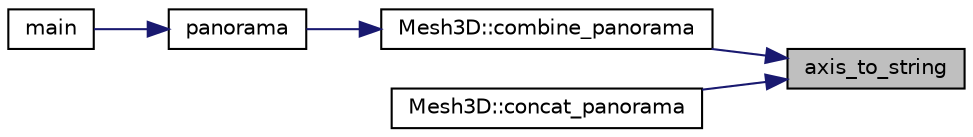 digraph "axis_to_string"
{
 // LATEX_PDF_SIZE
  edge [fontname="Helvetica",fontsize="10",labelfontname="Helvetica",labelfontsize="10"];
  node [fontname="Helvetica",fontsize="10",shape=record];
  rankdir="RL";
  Node1 [label="axis_to_string",height=0.2,width=0.4,color="black", fillcolor="grey75", style="filled", fontcolor="black",tooltip="Convert enum Axis to std::string c++ type."];
  Node1 -> Node2 [dir="back",color="midnightblue",fontsize="10",style="solid",fontname="Helvetica"];
  Node2 [label="Mesh3D::combine_panorama",height=0.2,width=0.4,color="black", fillcolor="white", style="filled",URL="$classMesh3D.html#abcfbcc10775544bcf4c5d1d706dd23b5",tooltip="Combine PANORAMA feature maps SDM, NDM and GNDM in PANORAMA extended representation."];
  Node2 -> Node3 [dir="back",color="midnightblue",fontsize="10",style="solid",fontname="Helvetica"];
  Node3 [label="panorama",height=0.2,width=0.4,color="black", fillcolor="white", style="filled",URL="$main_8cpp.html#a2c209674c35c64c91f02b662b0902b5f",tooltip=" "];
  Node3 -> Node4 [dir="back",color="midnightblue",fontsize="10",style="solid",fontname="Helvetica"];
  Node4 [label="main",height=0.2,width=0.4,color="black", fillcolor="white", style="filled",URL="$main_8cpp.html#a0ddf1224851353fc92bfbff6f499fa97",tooltip=" "];
  Node1 -> Node5 [dir="back",color="midnightblue",fontsize="10",style="solid",fontname="Helvetica"];
  Node5 [label="Mesh3D::concat_panorama",height=0.2,width=0.4,color="black", fillcolor="white", style="filled",URL="$classMesh3D.html#a5d8447c5025429061006dd3fb2d4632b",tooltip="Concatenation PANORAMA feature maps SDM and NDM."];
}
